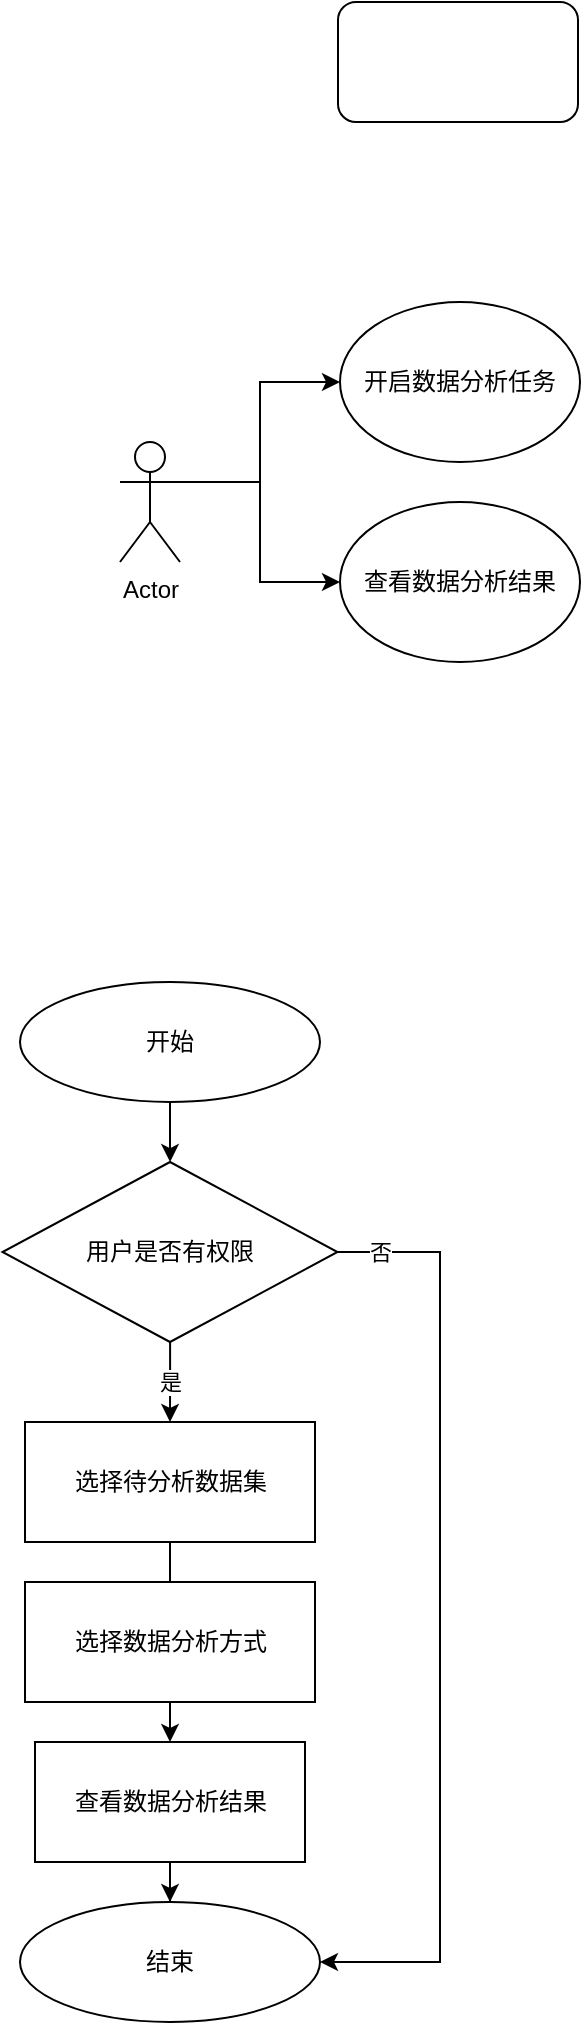 <mxfile version="14.9.7" type="github">
  <diagram id="d1CzTXcmEZE7pH430uer" name="Page-1">
    <mxGraphModel dx="1422" dy="772" grid="1" gridSize="10" guides="1" tooltips="1" connect="1" arrows="1" fold="1" page="1" pageScale="1" pageWidth="827" pageHeight="1169" math="0" shadow="0">
      <root>
        <mxCell id="0" />
        <mxCell id="1" parent="0" />
        <mxCell id="ZANrfgwtd37HVYP6LnYE-2" value="查看数据分析结果" style="ellipse;whiteSpace=wrap;html=1;" parent="1" vertex="1">
          <mxGeometry x="330" y="290" width="120" height="80" as="geometry" />
        </mxCell>
        <mxCell id="ZANrfgwtd37HVYP6LnYE-3" value="开启数据分析任务" style="ellipse;whiteSpace=wrap;html=1;" parent="1" vertex="1">
          <mxGeometry x="330" y="190" width="120" height="80" as="geometry" />
        </mxCell>
        <mxCell id="dILV98gNbiZp6j-X1s0g-16" value="" style="edgeStyle=orthogonalEdgeStyle;rounded=0;orthogonalLoop=1;jettySize=auto;html=1;" parent="1" source="dILV98gNbiZp6j-X1s0g-1" target="dILV98gNbiZp6j-X1s0g-4" edge="1">
          <mxGeometry relative="1" as="geometry" />
        </mxCell>
        <mxCell id="dILV98gNbiZp6j-X1s0g-1" value="开始" style="ellipse;whiteSpace=wrap;html=1;" parent="1" vertex="1">
          <mxGeometry x="170" y="530" width="150" height="60" as="geometry" />
        </mxCell>
        <mxCell id="dILV98gNbiZp6j-X1s0g-10" value="是" style="edgeStyle=orthogonalEdgeStyle;rounded=0;orthogonalLoop=1;jettySize=auto;html=1;" parent="1" source="dILV98gNbiZp6j-X1s0g-4" target="dILV98gNbiZp6j-X1s0g-5" edge="1">
          <mxGeometry relative="1" as="geometry" />
        </mxCell>
        <mxCell id="dILV98gNbiZp6j-X1s0g-11" style="edgeStyle=orthogonalEdgeStyle;rounded=0;orthogonalLoop=1;jettySize=auto;html=1;exitX=1;exitY=0.5;exitDx=0;exitDy=0;entryX=1;entryY=0.5;entryDx=0;entryDy=0;" parent="1" source="dILV98gNbiZp6j-X1s0g-4" target="dILV98gNbiZp6j-X1s0g-8" edge="1">
          <mxGeometry relative="1" as="geometry">
            <Array as="points">
              <mxPoint x="380" y="665" />
              <mxPoint x="380" y="1020" />
            </Array>
          </mxGeometry>
        </mxCell>
        <mxCell id="dILV98gNbiZp6j-X1s0g-12" value="否" style="edgeLabel;html=1;align=center;verticalAlign=middle;resizable=0;points=[];" parent="dILV98gNbiZp6j-X1s0g-11" vertex="1" connectable="0">
          <mxGeometry x="-0.844" y="-2" relative="1" as="geometry">
            <mxPoint x="-16" y="-2" as="offset" />
          </mxGeometry>
        </mxCell>
        <mxCell id="dILV98gNbiZp6j-X1s0g-4" value="用户是否有权限" style="rhombus;whiteSpace=wrap;html=1;" parent="1" vertex="1">
          <mxGeometry x="161.25" y="620" width="167.5" height="90" as="geometry" />
        </mxCell>
        <mxCell id="dILV98gNbiZp6j-X1s0g-13" value="" style="edgeStyle=orthogonalEdgeStyle;rounded=0;orthogonalLoop=1;jettySize=auto;html=1;" parent="1" source="dILV98gNbiZp6j-X1s0g-5" target="dILV98gNbiZp6j-X1s0g-7" edge="1">
          <mxGeometry relative="1" as="geometry" />
        </mxCell>
        <mxCell id="dILV98gNbiZp6j-X1s0g-5" value="选择待分析数据集" style="rounded=0;whiteSpace=wrap;html=1;" parent="1" vertex="1">
          <mxGeometry x="172.5" y="750" width="145" height="60" as="geometry" />
        </mxCell>
        <mxCell id="dILV98gNbiZp6j-X1s0g-6" value="选择数据分析方式" style="rounded=0;whiteSpace=wrap;html=1;" parent="1" vertex="1">
          <mxGeometry x="172.5" y="830" width="145" height="60" as="geometry" />
        </mxCell>
        <mxCell id="dILV98gNbiZp6j-X1s0g-15" value="" style="edgeStyle=orthogonalEdgeStyle;rounded=0;orthogonalLoop=1;jettySize=auto;html=1;" parent="1" source="dILV98gNbiZp6j-X1s0g-7" target="dILV98gNbiZp6j-X1s0g-8" edge="1">
          <mxGeometry relative="1" as="geometry" />
        </mxCell>
        <mxCell id="dILV98gNbiZp6j-X1s0g-7" value="查看数据分析结果" style="rounded=0;whiteSpace=wrap;html=1;" parent="1" vertex="1">
          <mxGeometry x="177.5" y="910" width="135" height="60" as="geometry" />
        </mxCell>
        <mxCell id="dILV98gNbiZp6j-X1s0g-8" value="结束" style="ellipse;whiteSpace=wrap;html=1;" parent="1" vertex="1">
          <mxGeometry x="170" y="990" width="150" height="60" as="geometry" />
        </mxCell>
        <mxCell id="Fb-7VGGWgv5goLl7CSm0-2" style="edgeStyle=orthogonalEdgeStyle;rounded=0;orthogonalLoop=1;jettySize=auto;html=1;exitX=1;exitY=0.333;exitDx=0;exitDy=0;exitPerimeter=0;" edge="1" parent="1" source="Fb-7VGGWgv5goLl7CSm0-1" target="ZANrfgwtd37HVYP6LnYE-3">
          <mxGeometry relative="1" as="geometry" />
        </mxCell>
        <mxCell id="Fb-7VGGWgv5goLl7CSm0-3" style="edgeStyle=orthogonalEdgeStyle;rounded=0;orthogonalLoop=1;jettySize=auto;html=1;exitX=1;exitY=0.333;exitDx=0;exitDy=0;exitPerimeter=0;" edge="1" parent="1" source="Fb-7VGGWgv5goLl7CSm0-1" target="ZANrfgwtd37HVYP6LnYE-2">
          <mxGeometry relative="1" as="geometry" />
        </mxCell>
        <mxCell id="Fb-7VGGWgv5goLl7CSm0-1" value="Actor" style="shape=umlActor;verticalLabelPosition=bottom;verticalAlign=top;html=1;outlineConnect=0;" vertex="1" parent="1">
          <mxGeometry x="220" y="260" width="30" height="60" as="geometry" />
        </mxCell>
        <mxCell id="Fb-7VGGWgv5goLl7CSm0-4" value="" style="rounded=1;whiteSpace=wrap;html=1;" vertex="1" parent="1">
          <mxGeometry x="329" y="40" width="120" height="60" as="geometry" />
        </mxCell>
      </root>
    </mxGraphModel>
  </diagram>
</mxfile>
